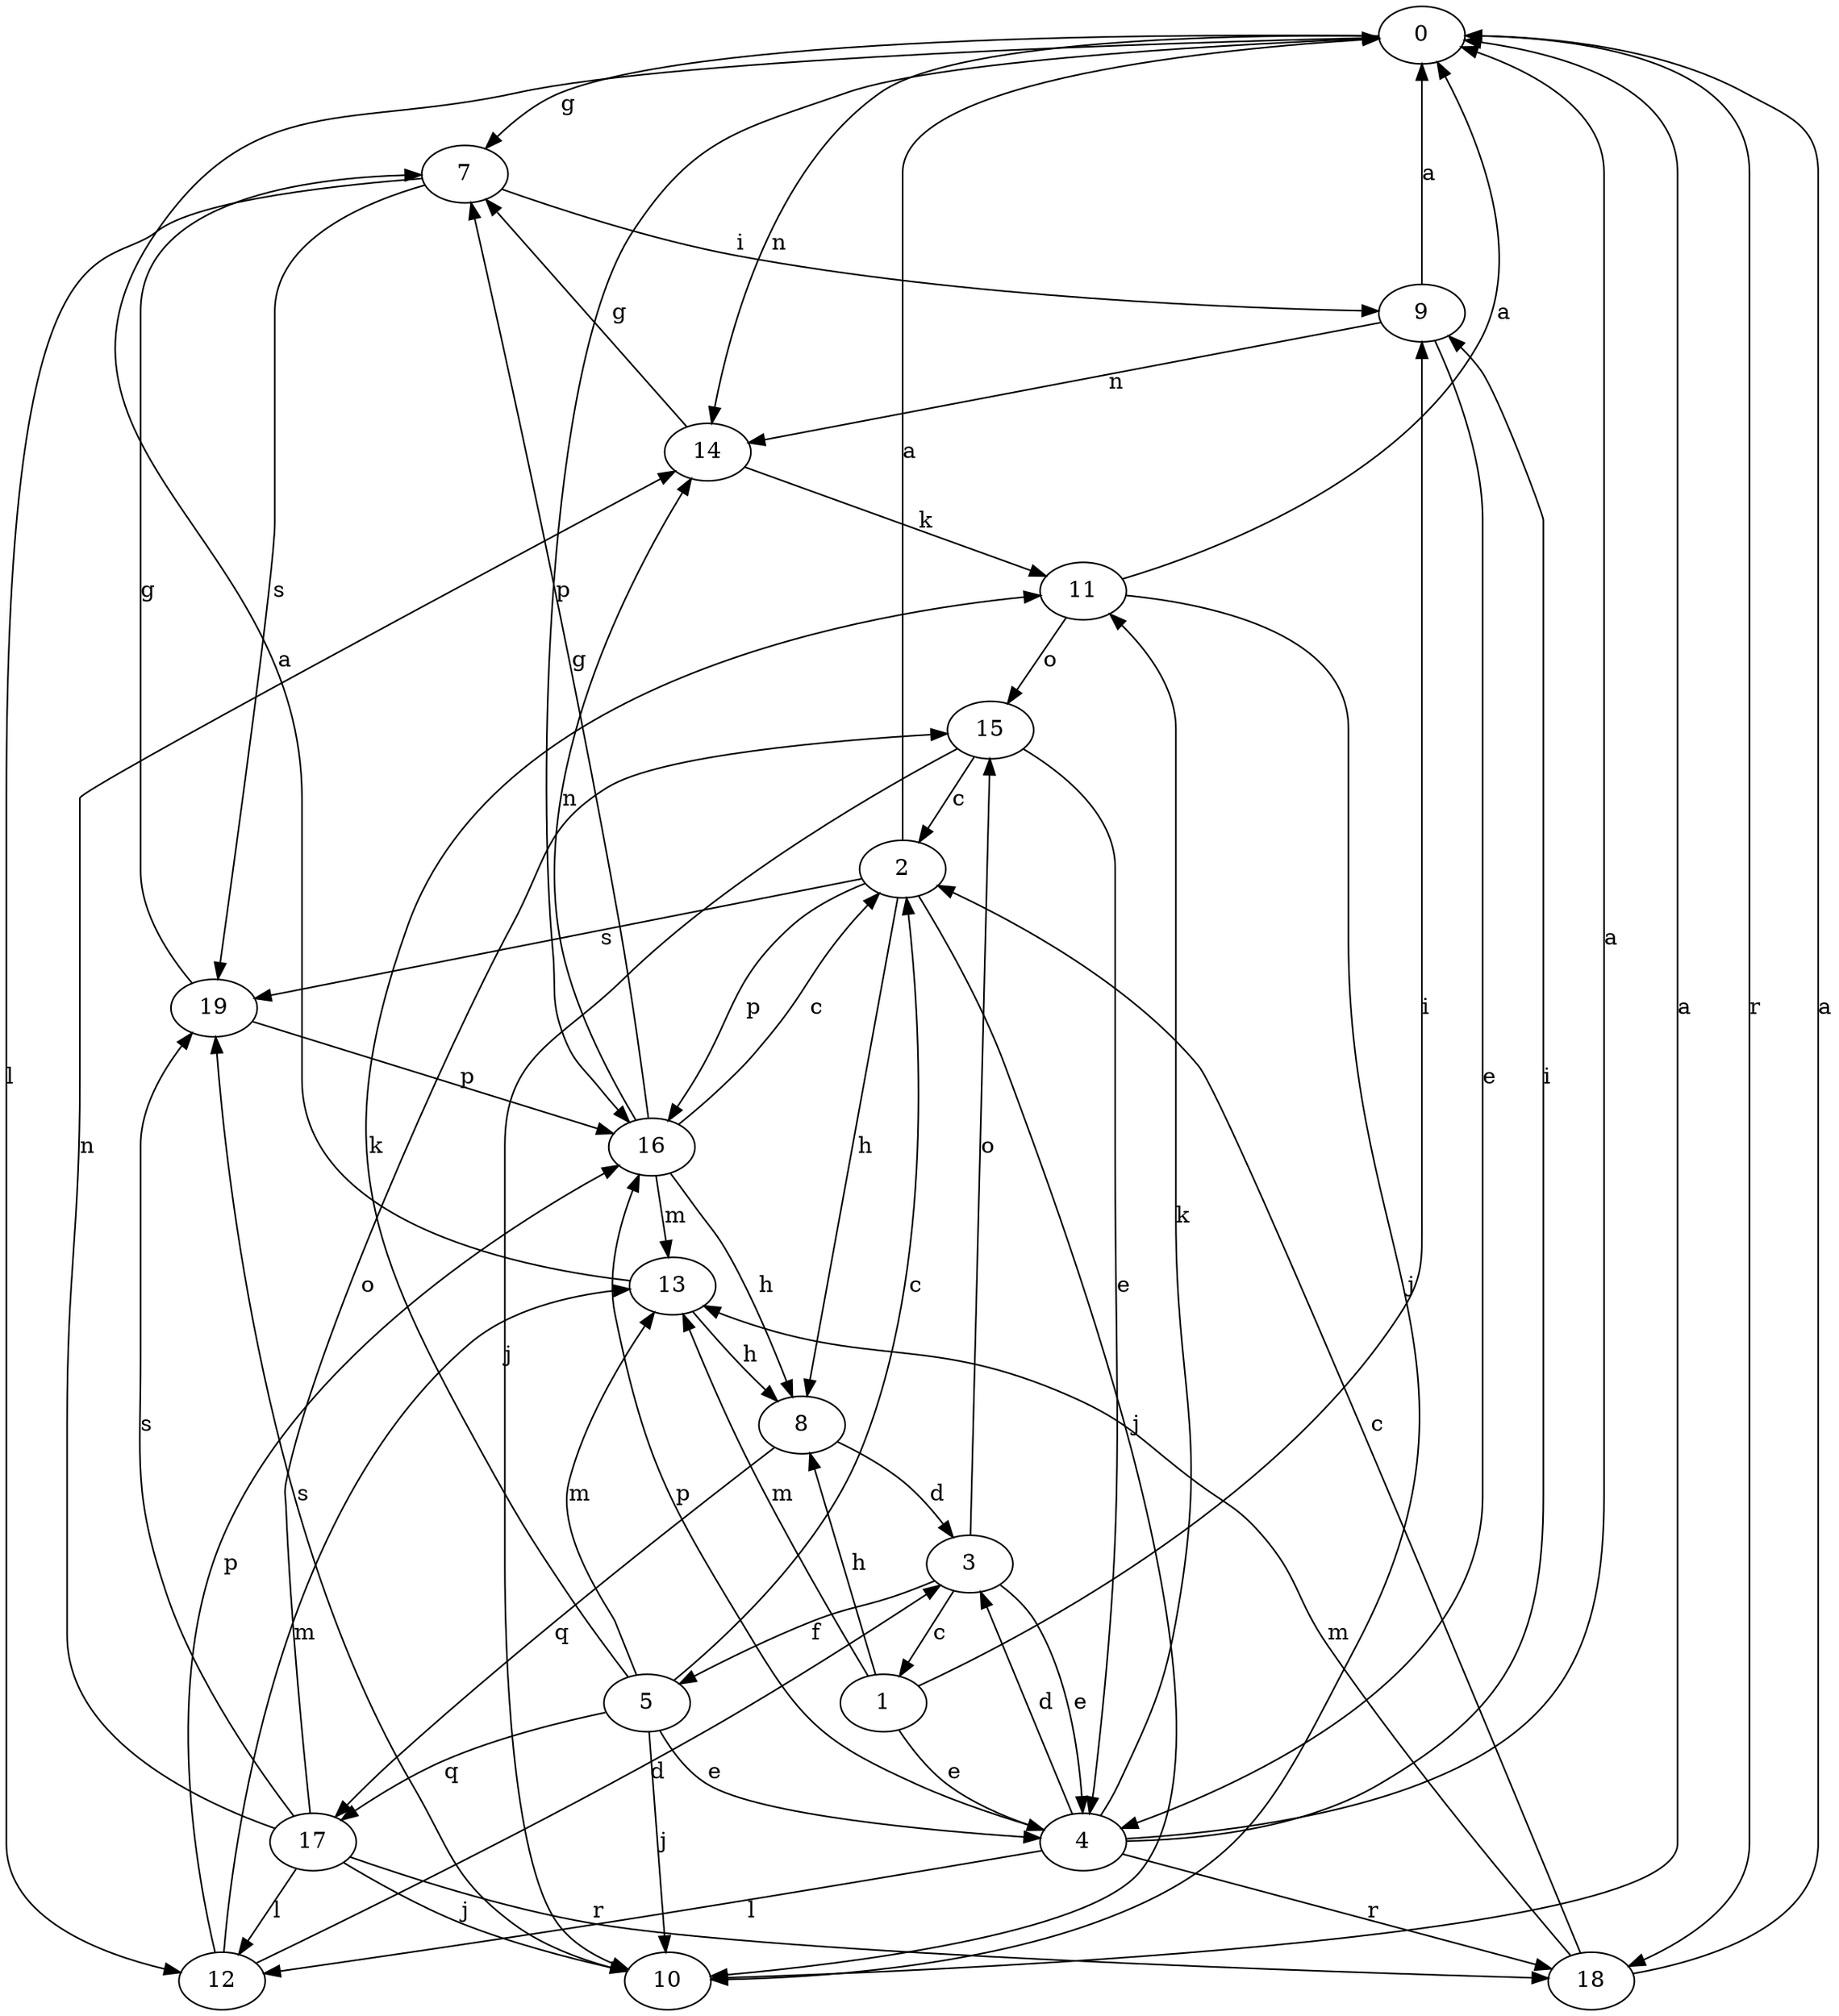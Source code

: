 strict digraph  {
0;
1;
2;
3;
4;
5;
7;
8;
9;
10;
11;
12;
13;
14;
15;
16;
17;
18;
19;
0 -> 7  [label=g];
0 -> 14  [label=n];
0 -> 16  [label=p];
0 -> 18  [label=r];
1 -> 4  [label=e];
1 -> 8  [label=h];
1 -> 9  [label=i];
1 -> 13  [label=m];
2 -> 0  [label=a];
2 -> 8  [label=h];
2 -> 10  [label=j];
2 -> 16  [label=p];
2 -> 19  [label=s];
3 -> 1  [label=c];
3 -> 4  [label=e];
3 -> 5  [label=f];
3 -> 15  [label=o];
4 -> 0  [label=a];
4 -> 3  [label=d];
4 -> 9  [label=i];
4 -> 11  [label=k];
4 -> 12  [label=l];
4 -> 16  [label=p];
4 -> 18  [label=r];
5 -> 2  [label=c];
5 -> 4  [label=e];
5 -> 10  [label=j];
5 -> 11  [label=k];
5 -> 13  [label=m];
5 -> 17  [label=q];
7 -> 9  [label=i];
7 -> 12  [label=l];
7 -> 19  [label=s];
8 -> 3  [label=d];
8 -> 17  [label=q];
9 -> 0  [label=a];
9 -> 4  [label=e];
9 -> 14  [label=n];
10 -> 0  [label=a];
10 -> 19  [label=s];
11 -> 0  [label=a];
11 -> 10  [label=j];
11 -> 15  [label=o];
12 -> 3  [label=d];
12 -> 13  [label=m];
12 -> 16  [label=p];
13 -> 0  [label=a];
13 -> 8  [label=h];
14 -> 7  [label=g];
14 -> 11  [label=k];
15 -> 2  [label=c];
15 -> 4  [label=e];
15 -> 10  [label=j];
16 -> 2  [label=c];
16 -> 7  [label=g];
16 -> 8  [label=h];
16 -> 13  [label=m];
16 -> 14  [label=n];
17 -> 10  [label=j];
17 -> 12  [label=l];
17 -> 14  [label=n];
17 -> 15  [label=o];
17 -> 18  [label=r];
17 -> 19  [label=s];
18 -> 0  [label=a];
18 -> 2  [label=c];
18 -> 13  [label=m];
19 -> 7  [label=g];
19 -> 16  [label=p];
}
